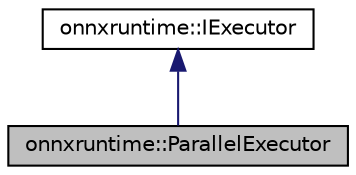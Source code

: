 digraph "onnxruntime::ParallelExecutor"
{
  edge [fontname="Helvetica",fontsize="10",labelfontname="Helvetica",labelfontsize="10"];
  node [fontname="Helvetica",fontsize="10",shape=record];
  Node2 [label="onnxruntime::ParallelExecutor",height=0.2,width=0.4,color="black", fillcolor="grey75", style="filled", fontcolor="black"];
  Node3 -> Node2 [dir="back",color="midnightblue",fontsize="10",style="solid"];
  Node3 [label="onnxruntime::IExecutor",height=0.2,width=0.4,color="black", fillcolor="white", style="filled",URL="$classonnxruntime_1_1IExecutor.html"];
}
